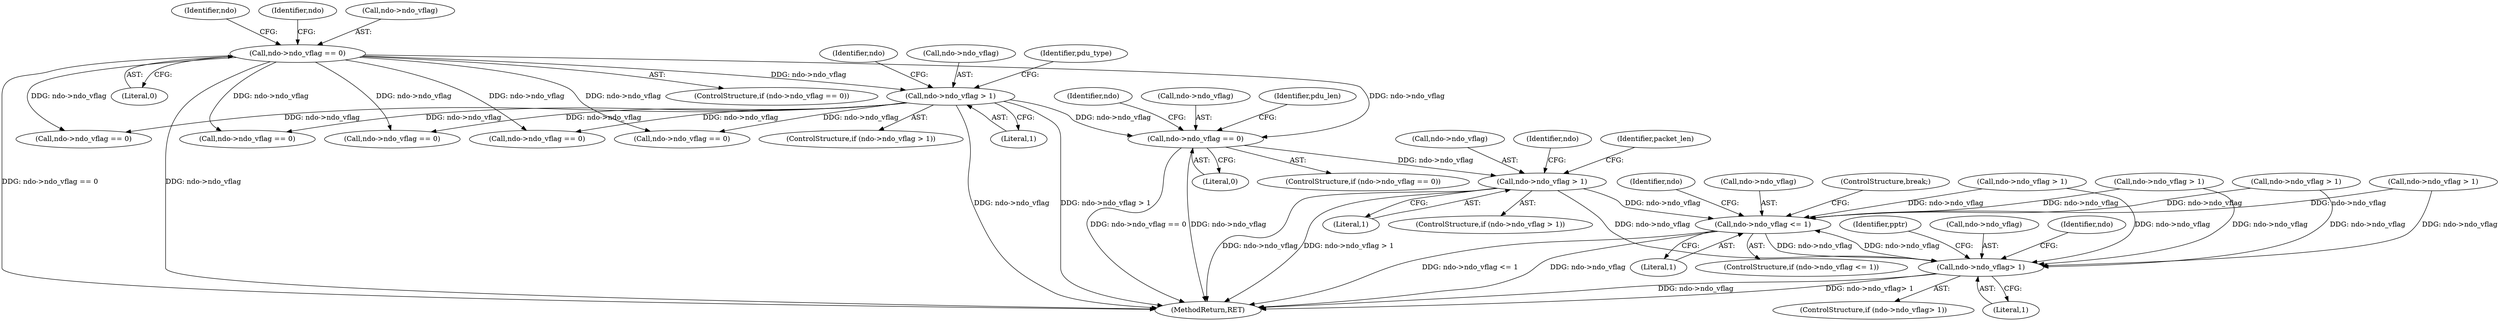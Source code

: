 digraph "0_tcpdump_3b32029db354cbc875127869d9b12a9addc75b50@pointer" {
"1000636" [label="(Call,ndo->ndo_vflag > 1)"];
"1000540" [label="(Call,ndo->ndo_vflag == 0)"];
"1000413" [label="(Call,ndo->ndo_vflag == 0)"];
"1000484" [label="(Call,ndo->ndo_vflag > 1)"];
"1003010" [label="(Call,ndo->ndo_vflag <= 1)"];
"1003027" [label="(Call,ndo->ndo_vflag> 1)"];
"1000421" [label="(Identifier,ndo)"];
"1000483" [label="(ControlStructure,if (ndo->ndo_vflag > 1))"];
"1000493" [label="(Identifier,ndo)"];
"1001027" [label="(Call,ndo->ndo_vflag > 1)"];
"1000540" [label="(Call,ndo->ndo_vflag == 0)"];
"1003019" [label="(Identifier,ndo)"];
"1000412" [label="(ControlStructure,if (ndo->ndo_vflag == 0))"];
"1000439" [label="(Identifier,ndo)"];
"1003009" [label="(ControlStructure,if (ndo->ndo_vflag <= 1))"];
"1003031" [label="(Literal,1)"];
"1000485" [label="(Call,ndo->ndo_vflag)"];
"1003027" [label="(Call,ndo->ndo_vflag> 1)"];
"1001093" [label="(Call,ndo->ndo_vflag == 0)"];
"1000635" [label="(ControlStructure,if (ndo->ndo_vflag > 1))"];
"1000637" [label="(Call,ndo->ndo_vflag)"];
"1000548" [label="(Identifier,ndo)"];
"1000539" [label="(ControlStructure,if (ndo->ndo_vflag == 0))"];
"1000484" [label="(Call,ndo->ndo_vflag > 1)"];
"1003043" [label="(Identifier,pptr)"];
"1000417" [label="(Literal,0)"];
"1003011" [label="(Call,ndo->ndo_vflag)"];
"1001287" [label="(Call,ndo->ndo_vflag > 1)"];
"1001233" [label="(Call,ndo->ndo_vflag == 0)"];
"1003026" [label="(ControlStructure,if (ndo->ndo_vflag> 1))"];
"1003028" [label="(Call,ndo->ndo_vflag)"];
"1003083" [label="(MethodReturn,RET)"];
"1003036" [label="(Identifier,ndo)"];
"1000645" [label="(Identifier,ndo)"];
"1003014" [label="(Literal,1)"];
"1000839" [label="(Call,ndo->ndo_vflag == 0)"];
"1000636" [label="(Call,ndo->ndo_vflag > 1)"];
"1000640" [label="(Literal,1)"];
"1000701" [label="(Call,ndo->ndo_vflag == 0)"];
"1003025" [label="(ControlStructure,break;)"];
"1000652" [label="(Identifier,packet_len)"];
"1000541" [label="(Call,ndo->ndo_vflag)"];
"1000488" [label="(Literal,1)"];
"1001167" [label="(Call,ndo->ndo_vflag > 1)"];
"1000413" [label="(Call,ndo->ndo_vflag == 0)"];
"1000500" [label="(Identifier,pdu_type)"];
"1000775" [label="(Call,ndo->ndo_vflag > 1)"];
"1003010" [label="(Call,ndo->ndo_vflag <= 1)"];
"1001317" [label="(Call,ndo->ndo_vflag == 0)"];
"1000414" [label="(Call,ndo->ndo_vflag)"];
"1000579" [label="(Identifier,pdu_len)"];
"1000544" [label="(Literal,0)"];
"1000636" -> "1000635"  [label="AST: "];
"1000636" -> "1000640"  [label="CFG: "];
"1000637" -> "1000636"  [label="AST: "];
"1000640" -> "1000636"  [label="AST: "];
"1000645" -> "1000636"  [label="CFG: "];
"1000652" -> "1000636"  [label="CFG: "];
"1000636" -> "1003083"  [label="DDG: ndo->ndo_vflag"];
"1000636" -> "1003083"  [label="DDG: ndo->ndo_vflag > 1"];
"1000540" -> "1000636"  [label="DDG: ndo->ndo_vflag"];
"1000636" -> "1003010"  [label="DDG: ndo->ndo_vflag"];
"1000636" -> "1003027"  [label="DDG: ndo->ndo_vflag"];
"1000540" -> "1000539"  [label="AST: "];
"1000540" -> "1000544"  [label="CFG: "];
"1000541" -> "1000540"  [label="AST: "];
"1000544" -> "1000540"  [label="AST: "];
"1000548" -> "1000540"  [label="CFG: "];
"1000579" -> "1000540"  [label="CFG: "];
"1000540" -> "1003083"  [label="DDG: ndo->ndo_vflag == 0"];
"1000540" -> "1003083"  [label="DDG: ndo->ndo_vflag"];
"1000413" -> "1000540"  [label="DDG: ndo->ndo_vflag"];
"1000484" -> "1000540"  [label="DDG: ndo->ndo_vflag"];
"1000413" -> "1000412"  [label="AST: "];
"1000413" -> "1000417"  [label="CFG: "];
"1000414" -> "1000413"  [label="AST: "];
"1000417" -> "1000413"  [label="AST: "];
"1000421" -> "1000413"  [label="CFG: "];
"1000439" -> "1000413"  [label="CFG: "];
"1000413" -> "1003083"  [label="DDG: ndo->ndo_vflag"];
"1000413" -> "1003083"  [label="DDG: ndo->ndo_vflag == 0"];
"1000413" -> "1000484"  [label="DDG: ndo->ndo_vflag"];
"1000413" -> "1000701"  [label="DDG: ndo->ndo_vflag"];
"1000413" -> "1000839"  [label="DDG: ndo->ndo_vflag"];
"1000413" -> "1001093"  [label="DDG: ndo->ndo_vflag"];
"1000413" -> "1001233"  [label="DDG: ndo->ndo_vflag"];
"1000413" -> "1001317"  [label="DDG: ndo->ndo_vflag"];
"1000484" -> "1000483"  [label="AST: "];
"1000484" -> "1000488"  [label="CFG: "];
"1000485" -> "1000484"  [label="AST: "];
"1000488" -> "1000484"  [label="AST: "];
"1000493" -> "1000484"  [label="CFG: "];
"1000500" -> "1000484"  [label="CFG: "];
"1000484" -> "1003083"  [label="DDG: ndo->ndo_vflag"];
"1000484" -> "1003083"  [label="DDG: ndo->ndo_vflag > 1"];
"1000484" -> "1000701"  [label="DDG: ndo->ndo_vflag"];
"1000484" -> "1000839"  [label="DDG: ndo->ndo_vflag"];
"1000484" -> "1001093"  [label="DDG: ndo->ndo_vflag"];
"1000484" -> "1001233"  [label="DDG: ndo->ndo_vflag"];
"1000484" -> "1001317"  [label="DDG: ndo->ndo_vflag"];
"1003010" -> "1003009"  [label="AST: "];
"1003010" -> "1003014"  [label="CFG: "];
"1003011" -> "1003010"  [label="AST: "];
"1003014" -> "1003010"  [label="AST: "];
"1003019" -> "1003010"  [label="CFG: "];
"1003025" -> "1003010"  [label="CFG: "];
"1003010" -> "1003083"  [label="DDG: ndo->ndo_vflag"];
"1003010" -> "1003083"  [label="DDG: ndo->ndo_vflag <= 1"];
"1001027" -> "1003010"  [label="DDG: ndo->ndo_vflag"];
"1001287" -> "1003010"  [label="DDG: ndo->ndo_vflag"];
"1001167" -> "1003010"  [label="DDG: ndo->ndo_vflag"];
"1000775" -> "1003010"  [label="DDG: ndo->ndo_vflag"];
"1003027" -> "1003010"  [label="DDG: ndo->ndo_vflag"];
"1003010" -> "1003027"  [label="DDG: ndo->ndo_vflag"];
"1003027" -> "1003026"  [label="AST: "];
"1003027" -> "1003031"  [label="CFG: "];
"1003028" -> "1003027"  [label="AST: "];
"1003031" -> "1003027"  [label="AST: "];
"1003036" -> "1003027"  [label="CFG: "];
"1003043" -> "1003027"  [label="CFG: "];
"1003027" -> "1003083"  [label="DDG: ndo->ndo_vflag"];
"1003027" -> "1003083"  [label="DDG: ndo->ndo_vflag> 1"];
"1001027" -> "1003027"  [label="DDG: ndo->ndo_vflag"];
"1001287" -> "1003027"  [label="DDG: ndo->ndo_vflag"];
"1001167" -> "1003027"  [label="DDG: ndo->ndo_vflag"];
"1000775" -> "1003027"  [label="DDG: ndo->ndo_vflag"];
}

